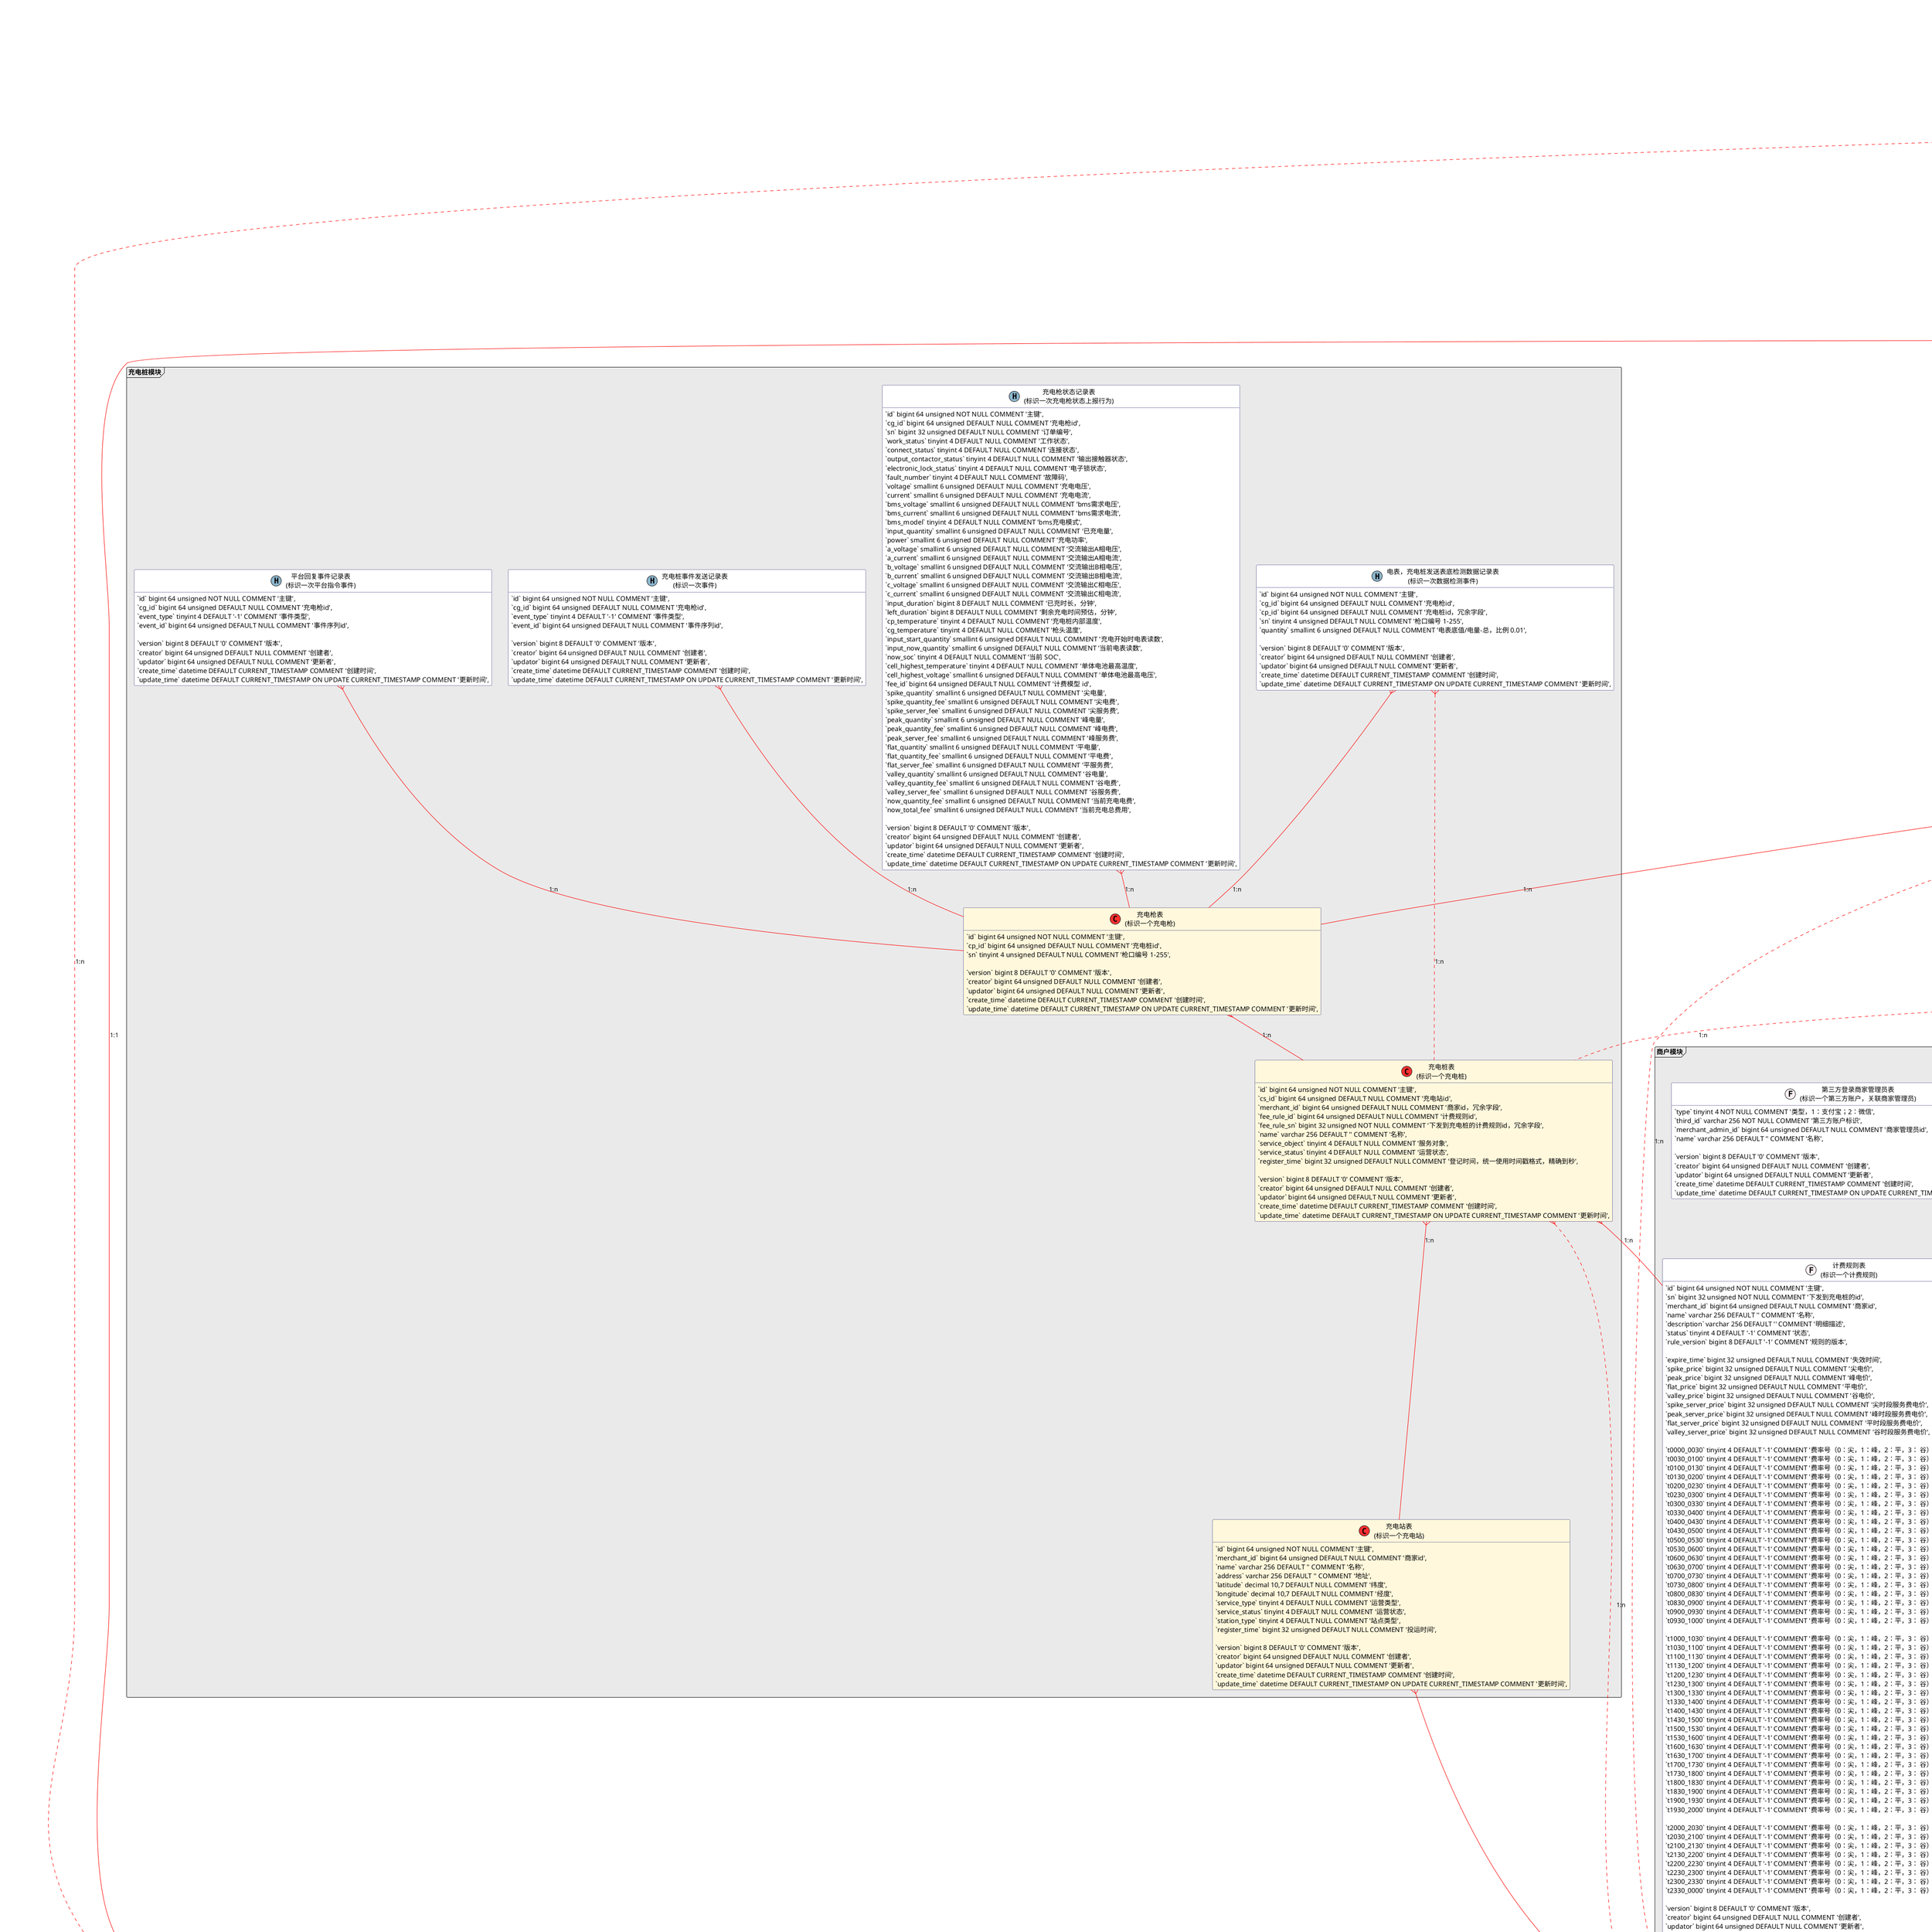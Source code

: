 @startuml

/'中心表'/
!define CenterTable(name,desc) class name as "desc" << (C,#FF3030) >>  #CORNSILK
/'子集表'/
!define SubsetTable(name,desc) class name as "desc" << (S,#FFDEAD) >>
/'子集-中心表'/
!define SubsetCenterTable(name,desc) class name as "desc" << (S,#FF3030) >>  #CORNSILK
/'功能表'/
!define FunctionTable(name,desc) class name as "desc" << (F,#FFF0F5) >>
/'关系表'/
!define RelationTable(name,desc) class name as "desc" << (R,#D9F4EF) >>  #D9F4EF

/'业务流程-中心表'/
!define BusinessCenterTable(name,desc) class name as "desc" << (B,#FF3030) >> #CORNSILK
/'业务流程表'/
!define BusinessTable(name,desc) class name as "desc" << (B,#AB82FF) >>
/'行为表'/
!define BehaviourRecordTable(name,desc) class name as "desc" << (H,#8DB6CD) >>
/'验证表'/
!define VerificationTable(name,desc) class name as "desc" << (V,#B5B5B5) >>



!define varchar(x) varchar x
!define tinyint(x) tinyint x
!define smallint(x) smallint x
!define mediumint(x) mediumint x
!define int(x) bigint x
!define bigint(x) bigint x
!define decimal(x,y) decimal x,y

hide methods
hide stereotypes

skinparam class {
    BackgroundColor white
    ArrowColor red
    BorderColor MidnightBlue
}



package 充电桩模块 <<Frame>> #EAEAEA{

    CenterTable(charge_station, "充电站表\n(标识一个充电站)"){
        `id` bigint(64) unsigned NOT NULL COMMENT '主键',
        `merchant_id` bigint(64) unsigned DEFAULT NULL COMMENT '商家id',
        `name` varchar(256) DEFAULT '' COMMENT '名称',
        `address` varchar(256) DEFAULT '' COMMENT '地址',
        `latitude` decimal(10,7) DEFAULT NULL COMMENT '纬度',
        `longitude` decimal(10,7) DEFAULT NULL COMMENT '经度',
        `service_type` tinyint(4) DEFAULT NULL COMMENT '运营类型',
        `service_status` tinyint(4) DEFAULT NULL COMMENT '运营状态',
        `station_type` tinyint(4) DEFAULT NULL COMMENT '站点类型',
        `register_time` int(32) unsigned DEFAULT NULL COMMENT '投运时间',

        `version` int(8) DEFAULT '0' COMMENT '版本',
        `creator` bigint(64) unsigned DEFAULT NULL COMMENT '创建者',
        `updator` bigint(64) unsigned DEFAULT NULL COMMENT '更新者',
        `create_time` datetime DEFAULT CURRENT_TIMESTAMP COMMENT '创建时间',
        `update_time` datetime DEFAULT CURRENT_TIMESTAMP ON UPDATE CURRENT_TIMESTAMP COMMENT '更新时间',
        PRIMARY KEY (`id`)
    }

    CenterTable(charge_pile, "充电桩表\n(标识一个充电桩)"){
        `id` bigint(64) unsigned NOT NULL COMMENT '主键',
        `cs_id` bigint(64) unsigned DEFAULT NULL COMMENT '充电站id',
        `merchant_id` bigint(64) unsigned DEFAULT NULL COMMENT '商家id，冗余字段',
        `fee_rule_id` bigint(64) unsigned DEFAULT NULL COMMENT '计费规则id',
        `fee_rule_sn` int(32) unsigned NOT NULL COMMENT '下发到充电桩的计费规则id，冗余字段',
        `name` varchar(256) DEFAULT '' COMMENT '名称',
        `service_object` tinyint(4) DEFAULT NULL COMMENT '服务对象',
        `service_status` tinyint(4) DEFAULT NULL COMMENT '运营状态',
        `register_time` int(32) unsigned DEFAULT NULL COMMENT '登记时间，统一使用时间戳格式，精确到秒',

        `version` int(8) DEFAULT '0' COMMENT '版本',
        `creator` bigint(64) unsigned DEFAULT NULL COMMENT '创建者',
        `updator` bigint(64) unsigned DEFAULT NULL COMMENT '更新者',
        `create_time` datetime DEFAULT CURRENT_TIMESTAMP COMMENT '创建时间',
        `update_time` datetime DEFAULT CURRENT_TIMESTAMP ON UPDATE CURRENT_TIMESTAMP COMMENT '更新时间',
        PRIMARY KEY (`id`)
    }

    CenterTable(charge_gun, "充电枪表\n(标识一个充电枪)"){
        `id` bigint(64) unsigned NOT NULL COMMENT '主键',
        `cp_id` bigint(64) unsigned DEFAULT NULL COMMENT '充电桩id',
        `sn` tinyint(4) unsigned DEFAULT NULL COMMENT '枪口编号 1-255',

        `version` int(8) DEFAULT '0' COMMENT '版本',
        `creator` bigint(64) unsigned DEFAULT NULL COMMENT '创建者',
        `updator` bigint(64) unsigned DEFAULT NULL COMMENT '更新者',
        `create_time` datetime DEFAULT CURRENT_TIMESTAMP COMMENT '创建时间',
        `update_time` datetime DEFAULT CURRENT_TIMESTAMP ON UPDATE CURRENT_TIMESTAMP COMMENT '更新时间',
        PRIMARY KEY (`id`)
    }

    BehaviourRecordTable(cg_quantity_record, "电表，充电桩发送表底检测数据记录表\n(标识一次数据检测事件)"){
        `id` bigint(64) unsigned NOT NULL COMMENT '主键',
        `cg_id` bigint(64) unsigned DEFAULT NULL COMMENT '充电枪id',
        `cp_id` bigint(64) unsigned DEFAULT NULL COMMENT '充电桩id，冗余字段',
        `sn` tinyint(4) unsigned DEFAULT NULL COMMENT '枪口编号 1-255',
        `quantity` smallint(6) unsigned DEFAULT NULL COMMENT '电表底值/电量-总，比例 0.01',

        `version` int(8) DEFAULT '0' COMMENT '版本',
        `creator` bigint(64) unsigned DEFAULT NULL COMMENT '创建者',
        `updator` bigint(64) unsigned DEFAULT NULL COMMENT '更新者',
        `create_time` datetime DEFAULT CURRENT_TIMESTAMP COMMENT '创建时间',
        `update_time` datetime DEFAULT CURRENT_TIMESTAMP ON UPDATE CURRENT_TIMESTAMP COMMENT '更新时间',
        PRIMARY KEY (`id`)
    }

    BehaviourRecordTable(cg_event_record, "充电桩事件发送记录表\n(标识一次事件)"){
        `id` bigint(64) unsigned NOT NULL COMMENT '主键',
        `cg_id` bigint(64) unsigned DEFAULT NULL COMMENT '充电枪id',
        `event_type` tinyint(4) DEFAULT '-1' COMMENT '事件类型',
        `event_id` bigint(64) unsigned DEFAULT NULL COMMENT '事件序列id',

        `version` int(8) DEFAULT '0' COMMENT '版本',
        `creator` bigint(64) unsigned DEFAULT NULL COMMENT '创建者',
        `updator` bigint(64) unsigned DEFAULT NULL COMMENT '更新者',
        `create_time` datetime DEFAULT CURRENT_TIMESTAMP COMMENT '创建时间',
        `update_time` datetime DEFAULT CURRENT_TIMESTAMP ON UPDATE CURRENT_TIMESTAMP COMMENT '更新时间',
        PRIMARY KEY (`id`)
    }

    BehaviourRecordTable(cg_server_event_record, "平台回复事件记录表\n(标识一次平台指令事件)"){
        `id` bigint(64) unsigned NOT NULL COMMENT '主键',
        `cg_id` bigint(64) unsigned DEFAULT NULL COMMENT '充电枪id',
        `event_type` tinyint(4) DEFAULT '-1' COMMENT '事件类型',
        `event_id` bigint(64) unsigned DEFAULT NULL COMMENT '事件序列id',

        `version` int(8) DEFAULT '0' COMMENT '版本',
        `creator` bigint(64) unsigned DEFAULT NULL COMMENT '创建者',
        `updator` bigint(64) unsigned DEFAULT NULL COMMENT '更新者',
        `create_time` datetime DEFAULT CURRENT_TIMESTAMP COMMENT '创建时间',
        `update_time` datetime DEFAULT CURRENT_TIMESTAMP ON UPDATE CURRENT_TIMESTAMP COMMENT '更新时间',
        PRIMARY KEY (`id`)
    }

    BehaviourRecordTable(cg_status, "充电枪状态记录表\n(标识一次充电枪状态上报行为)"){
        `id` bigint(64) unsigned NOT NULL COMMENT '主键',
        `cg_id` bigint(64) unsigned DEFAULT NULL COMMENT '充电枪id',
        `sn` bigint(32) unsigned DEFAULT NULL COMMENT '订单编号',
        `work_status` tinyint(4) DEFAULT NULL COMMENT '工作状态',
        `connect_status` tinyint(4) DEFAULT NULL COMMENT '连接状态',
        `output_contactor_status` tinyint(4) DEFAULT NULL COMMENT '输出接触器状态',
        `electronic_lock_status` tinyint(4) DEFAULT NULL COMMENT '电子锁状态',
        `fault_number` tinyint(4) DEFAULT NULL COMMENT '故障码',
        `voltage` smallint(6) unsigned DEFAULT NULL COMMENT '充电电压',
        `current` smallint(6) unsigned DEFAULT NULL COMMENT '充电电流',
        `bms_voltage` smallint(6) unsigned DEFAULT NULL COMMENT 'bms需求电压',
        `bms_current` smallint(6) unsigned DEFAULT NULL COMMENT 'bms需求电流',
        `bms_model` tinyint(4) DEFAULT NULL COMMENT 'bms充电模式',
        `input_quantity` smallint(6) unsigned DEFAULT NULL COMMENT '已充电量',
        `power` smallint(6) unsigned DEFAULT NULL COMMENT '充电功率',
        `a_voltage` smallint(6) unsigned DEFAULT NULL COMMENT '交流输出A相电压',
        `a_current` smallint(6) unsigned DEFAULT NULL COMMENT '交流输出A相电流',
        `b_voltage` smallint(6) unsigned DEFAULT NULL COMMENT '交流输出B相电压',
        `b_current` smallint(6) unsigned DEFAULT NULL COMMENT '交流输出B相电流',
        `c_voltage` smallint(6) unsigned DEFAULT NULL COMMENT '交流输出C相电压',
        `c_current` smallint(6) unsigned DEFAULT NULL COMMENT '交流输出C相电流',
        `input_duration` int(8) DEFAULT NULL COMMENT '已充时长，分钟',
        `left_duration` int(8) DEFAULT NULL COMMENT '剩余充电时间预估，分钟',
        `cp_temperature` tinyint(4) DEFAULT NULL COMMENT '充电桩内部温度',
        `cg_temperature` tinyint(4) DEFAULT NULL COMMENT '枪头温度',
        `input_start_quantity` smallint(6) unsigned DEFAULT NULL COMMENT '充电开始时电表读数',
        `input_now_quantity` smallint(6) unsigned DEFAULT NULL COMMENT '当前电表读数',
        `now_soc` tinyint(4) DEFAULT NULL COMMENT '当前 SOC',
        `cell_highest_temperature` tinyint(4) DEFAULT NULL COMMENT '单体电池最高温度',
        `cell_highest_voltage` smallint(6) unsigned DEFAULT NULL COMMENT '单体电池最高电压',
        `fee_id` bigint(64) unsigned DEFAULT NULL COMMENT '计费模型 id',
        `spike_quantity` smallint(6) unsigned DEFAULT NULL COMMENT '尖电量',
        `spike_quantity_fee` smallint(6) unsigned DEFAULT NULL COMMENT '尖电费',
        `spike_server_fee` smallint(6) unsigned DEFAULT NULL COMMENT '尖服务费',
        `peak_quantity` smallint(6) unsigned DEFAULT NULL COMMENT '峰电量',
        `peak_quantity_fee` smallint(6) unsigned DEFAULT NULL COMMENT '峰电费',
        `peak_server_fee` smallint(6) unsigned DEFAULT NULL COMMENT '峰服务费',
        `flat_quantity` smallint(6) unsigned DEFAULT NULL COMMENT '平电量',
        `flat_quantity_fee` smallint(6) unsigned DEFAULT NULL COMMENT '平电费',
        `flat_server_fee` smallint(6) unsigned DEFAULT NULL COMMENT '平服务费',
        `valley_quantity` smallint(6) unsigned DEFAULT NULL COMMENT '谷电量',
        `valley_quantity_fee` smallint(6) unsigned DEFAULT NULL COMMENT '谷电费',
        `valley_server_fee` smallint(6) unsigned DEFAULT NULL COMMENT '谷服务费',
        `now_quantity_fee` smallint(6) unsigned DEFAULT NULL COMMENT '当前充电电费',
        `now_total_fee` smallint(6) unsigned DEFAULT NULL COMMENT '当前充电总费用',

        `version` int(8) DEFAULT '0' COMMENT '版本',
        `creator` bigint(64) unsigned DEFAULT NULL COMMENT '创建者',
        `updator` bigint(64) unsigned DEFAULT NULL COMMENT '更新者',
        `create_time` datetime DEFAULT CURRENT_TIMESTAMP COMMENT '创建时间',
        `update_time` datetime DEFAULT CURRENT_TIMESTAMP ON UPDATE CURRENT_TIMESTAMP COMMENT '更新时间',
        PRIMARY KEY (`id`)
    }
}



package 商户模块 <<Frame>> #EAEAEA{
    CenterTable(merchant, "商家表\n(标识一个商家)"){
        `id` bigint(64) unsigned NOT NULL COMMENT '主键',
        `id_number` varchar(256) DEFAULT '' COMMENT '营业执照',
        `name` varchar(256) DEFAULT '' COMMENT '名称',
        `address` varchar(256) DEFAULT '' COMMENT '地址',

        `version` int(8) DEFAULT '0' COMMENT '版本',
        `creator` bigint(64) unsigned DEFAULT NULL COMMENT '创建者',
        `updator` bigint(64) unsigned DEFAULT NULL COMMENT '更新者',
        `create_time` datetime DEFAULT CURRENT_TIMESTAMP COMMENT '创建时间',
        `update_time` datetime DEFAULT CURRENT_TIMESTAMP ON UPDATE CURRENT_TIMESTAMP COMMENT '更新时间',
        PRIMARY KEY (`id`)
    }

    CenterTable(merchant_admin, "商家管理员表\n(标识一个商家管理员)"){
        `id` bigint(64) unsigned NOT NULL COMMENT '主键',
        `merchant_id` bigint(64) unsigned DEFAULT NULL COMMENT '商家id，属于哪个商家的管理员',
        `phone` varchar(256) DEFAULT '' COMMENT '手机',
        `user_name` varchar(256) DEFAULT '' COMMENT '用户名，可用作登陆',
        `real_name` varchar(256) DEFAULT '' COMMENT '真实姓名',
        `password` varchar(256) DEFAULT '' COMMENT '密码',
        `token` varchar(256) DEFAULT '' COMMENT '鉴权token',

        `version` int(8) DEFAULT '0' COMMENT '版本',
        `creator` bigint(64) unsigned DEFAULT NULL COMMENT '创建者',
        `updator` bigint(64) unsigned DEFAULT NULL COMMENT '更新者',
        `create_time` datetime DEFAULT CURRENT_TIMESTAMP COMMENT '创建时间',
        `update_time` datetime DEFAULT CURRENT_TIMESTAMP ON UPDATE CURRENT_TIMESTAMP COMMENT '更新时间',
        PRIMARY KEY (`id`)
    }

    FunctionTable(merchant_profit_shard, "商家收益分配配置表\n(标识一个商家管理员)"){
        `merchant_admin_id` bigint(64) unsigned NOT NULL COMMENT '管理员id,主键',
        `rate` decimal(10,2) DEFAULT NULL COMMENT '分成比例',

        `version` int(8) DEFAULT '0' COMMENT '版本',
        `creator` bigint(64) unsigned DEFAULT NULL COMMENT '创建者',
        `updator` bigint(64) unsigned DEFAULT NULL COMMENT '更新者',
        `create_time` datetime DEFAULT CURRENT_TIMESTAMP COMMENT '创建时间',
        `update_time` datetime DEFAULT CURRENT_TIMESTAMP ON UPDATE CURRENT_TIMESTAMP COMMENT '更新时间',
        PRIMARY KEY (`merchant_admin_id`)
    }

    FunctionTable(merchant_role, "商家角色表\n(标识一个商家角色,有如下几类1.超级管理员，拥有所有权限，包括创建角色与添加管理员的权限；\n2.股东管理员，可查看分成情况；\n3.普通管理员，仅查看权限。\n4.自定义角色)"){
        `id` bigint(64) unsigned NOT NULL COMMENT '主键',
        `merchant_id` bigint(64) unsigned DEFAULT '0' COMMENT '商家id，哪个商家创建的；默认为0，即系统创建',
        `name` varchar(256) DEFAULT '' COMMENT '角色名称；',
        `description` varchar(256) DEFAULT '' COMMENT '描述',

        `version` int(8) DEFAULT '0' COMMENT '版本',
        `creator` bigint(64) unsigned DEFAULT NULL COMMENT '创建者',
        `updator` bigint(64) unsigned DEFAULT NULL COMMENT '更新者',
        `create_time` datetime DEFAULT CURRENT_TIMESTAMP COMMENT '创建时间',
        `update_time` datetime DEFAULT CURRENT_TIMESTAMP ON UPDATE CURRENT_TIMESTAMP COMMENT '更新时间',
        PRIMARY KEY (`id`)
    }

    FunctionTable(merchant_resource, "资源表\n(标识一个资源"){
        `id` bigint(64) unsigned NOT NULL COMMENT '主键',
        `uri` varchar(256) NOT NULL COMMENT '资源uri',
        `name` varchar(256) DEFAULT '' COMMENT '资源名称；',
        `description` varchar(256) DEFAULT '' COMMENT '描述',
        `parent_id` bigint(64) unsigned DEFAULT NULL COMMENT '上级id (顶级为0)',
        `code` varchar(128) DEFAULT '' COMMENT '资源编码',
        `type` tinyint(4) NOT NULL COMMENT '资源类型 1：菜单，2：方法（改为是否菜单标记1是，其它值为否）',
        `is_leaf` bit(1) NOT NULL COMMENT '是否叶子 0：否，1：是',

        `version` int(8) DEFAULT '0' COMMENT '版本',
        `creator` bigint(64) unsigned DEFAULT NULL COMMENT '创建者',
        `updator` bigint(64) unsigned DEFAULT NULL COMMENT '更新者',
        `create_time` datetime DEFAULT CURRENT_TIMESTAMP COMMENT '创建时间',
        `update_time` datetime DEFAULT CURRENT_TIMESTAMP ON UPDATE CURRENT_TIMESTAMP COMMENT '更新时间',
        PRIMARY KEY (`id`)
    }

    RelationTable(merchant_admin_role, "商家管理员-角色关系表\n(标识一个商家管理员-角色)"){
        `merchant_admin_id` bigint(64) unsigned NOT NULL COMMENT '管理员id,第一主键',
        `merchant_role_id` varchar(256) DEFAULT '' COMMENT '角色id。第二主键',

        `version` int(8) DEFAULT '0' COMMENT '版本',
        `creator` bigint(64) unsigned DEFAULT NULL COMMENT '创建者',
        `updator` bigint(64) unsigned DEFAULT NULL COMMENT '更新者',
        `create_time` datetime DEFAULT CURRENT_TIMESTAMP COMMENT '创建时间',
        `update_time` datetime DEFAULT CURRENT_TIMESTAMP ON UPDATE CURRENT_TIMESTAMP COMMENT '更新时间',
        PRIMARY KEY (`merchant_admin_id`,`merchant_role_id`)
    }

    RelationTable(merchant_role_resource, "商家角色资源权限关系表\n(标识一个商家角色资源权限)"){
        `merchant_role_id` varchar(256) DEFAULT '' COMMENT '角色id。第一主键',
        `merchant_resource_id` varchar(256) DEFAULT '' COMMENT '角色id。第二主键',

        `version` int(8) DEFAULT '0' COMMENT '版本',
        `creator` bigint(64) unsigned DEFAULT NULL COMMENT '创建者',
        `updator` bigint(64) unsigned DEFAULT NULL COMMENT '更新者',
        `create_time` datetime DEFAULT CURRENT_TIMESTAMP COMMENT '创建时间',
        `update_time` datetime DEFAULT CURRENT_TIMESTAMP ON UPDATE CURRENT_TIMESTAMP COMMENT '更新时间',
        PRIMARY KEY (`merchant_role_id`,`merchant_resource_id`)
    }

    BehaviourRecordTable(merchant_operate_record, "商家管理员操作记录表\n(标识一次商家管理员操作行为)"){
        `id` bigint(64) unsigned NOT NULL COMMENT '主键',
        `merchant_admin_id` bigint(64) unsigned DEFAULT NULL COMMENT '商家管理员id',
        `url` varchar(256) DEFAULT '' COMMENT '操作接口',
        `param` varchar(1024) DEFAULT '' COMMENT '接口参数',

        `version` int(8) DEFAULT '0' COMMENT '版本',
        `creator` bigint(64) unsigned DEFAULT NULL COMMENT '创建者',
        `updator` bigint(64) unsigned DEFAULT NULL COMMENT '更新者',
        `create_time` datetime DEFAULT CURRENT_TIMESTAMP COMMENT '创建时间',
        `update_time` datetime DEFAULT CURRENT_TIMESTAMP ON UPDATE CURRENT_TIMESTAMP COMMENT '更新时间',
        PRIMARY KEY (`id`)
    }

    BehaviourRecordTable(merchant_login_record, "商家管理员登陆记录表\n(标识一次商家管理员登陆行为)"){
        `id` bigint(64) unsigned NOT NULL COMMENT '主键',
        `merchant_admin_id` bigint(64) unsigned DEFAULT NULL COMMENT '商家管理员id',
        `phone_models` varchar(256) DEFAULT '' COMMENT '手机型号',
        `device_id` varchar(256) DEFAULT '' COMMENT '设备ID',
        `imei` varchar(256) DEFAULT NULL COMMENT '设备标识',
        `ip` varchar(256) DEFAULT NULL COMMENT 'ip地址',
        `latitude` decimal(10,7) DEFAULT NULL COMMENT '纬度',
        `longitude` decimal(10,7) DEFAULT NULL COMMENT '经度',

        `version` int(8) DEFAULT '0' COMMENT '版本',
        `creator` bigint(64) unsigned DEFAULT NULL COMMENT '创建者',
        `updator` bigint(64) unsigned DEFAULT NULL COMMENT '更新者',
        `create_time` datetime DEFAULT CURRENT_TIMESTAMP COMMENT '创建时间',
        `update_time` datetime DEFAULT CURRENT_TIMESTAMP ON UPDATE CURRENT_TIMESTAMP COMMENT '更新时间',
        PRIMARY KEY (`id`)
    }

    FunctionTable(merchant_third, "第三方登录商家管理员表\n(标识一个第三方账户，关联商家管理员)"){
        `type` tinyint(4) NOT NULL COMMENT '类型，1：支付宝；2：微信',
        `third_id` varchar(256) NOT NULL COMMENT '第三方账户标识',
        `merchant_admin_id` bigint(64) unsigned DEFAULT NULL COMMENT '商家管理员id',
        `name` varchar(256) DEFAULT '' COMMENT '名称',

        `version` int(8) DEFAULT '0' COMMENT '版本',
        `creator` bigint(64) unsigned DEFAULT NULL COMMENT '创建者',
        `updator` bigint(64) unsigned DEFAULT NULL COMMENT '更新者',
        `create_time` datetime DEFAULT CURRENT_TIMESTAMP COMMENT '创建时间',
        `update_time` datetime DEFAULT CURRENT_TIMESTAMP ON UPDATE CURRENT_TIMESTAMP COMMENT '更新时间',
        PRIMARY KEY (`type`,`third_id`)
    }

    RelationTable(merchant_user, "商家-用户表\n(标识一个商家下面的用户)"){
        `merchant_id` bigint(64) unsigned NOT NULL COMMENT '商家id，第一主键',
        `user_id` bigint(64) unsigned NOT NULL COMMENT '商家id，第二主键',

        `version` int(8) DEFAULT '0' COMMENT '版本',
        `creator` bigint(64) unsigned DEFAULT NULL COMMENT '创建者',
        `updator` bigint(64) unsigned DEFAULT NULL COMMENT '更新者',
        `create_time` datetime DEFAULT CURRENT_TIMESTAMP COMMENT '创建时间',
        `update_time` datetime DEFAULT CURRENT_TIMESTAMP ON UPDATE CURRENT_TIMESTAMP COMMENT '更新时间',
        PRIMARY KEY (`merchant_id`,`user_id`)
    }

    FunctionTable(fee_rule, "计费规则表\n(标识一个计费规则)"){
        `id` bigint(64) unsigned NOT NULL COMMENT '主键',
        `sn` int(32) unsigned NOT NULL COMMENT '下发到充电桩的id',
        `merchant_id` bigint(64) unsigned DEFAULT NULL COMMENT '商家id',
        `name` varchar(256) DEFAULT '' COMMENT '名称',
        `description` varchar(256) DEFAULT '' COMMENT '明细描述',
        `status` tinyint(4) DEFAULT '-1' COMMENT '状态',
        `rule_version` int(8) DEFAULT '-1' COMMENT '规则的版本',

        `expire_time` int(32) unsigned DEFAULT NULL COMMENT '失效时间',
        `spike_price` int(32) unsigned DEFAULT NULL COMMENT '尖电价',
        `peak_price` int(32) unsigned DEFAULT NULL COMMENT '峰电价',
        `flat_price` int(32) unsigned DEFAULT NULL COMMENT '平电价',
        `valley_price` int(32) unsigned DEFAULT NULL COMMENT '谷电价',
        `spike_server_price` int(32) unsigned DEFAULT NULL COMMENT '尖时段服务费电价',
        `peak_server_price` int(32) unsigned DEFAULT NULL COMMENT '峰时段服务费电价',
        `flat_server_price` int(32) unsigned DEFAULT NULL COMMENT '平时段服务费电价',
        `valley_server_price` int(32) unsigned DEFAULT NULL COMMENT '谷时段服务费电价',

        `t0000_0030` tinyint(4) DEFAULT '-1' COMMENT '费率号（0：尖，1：峰，2：平，3： 谷）',
        `t0030_0100` tinyint(4) DEFAULT '-1' COMMENT '费率号（0：尖，1：峰，2：平，3： 谷）',
        `t0100_0130` tinyint(4) DEFAULT '-1' COMMENT '费率号（0：尖，1：峰，2：平，3： 谷）',
        `t0130_0200` tinyint(4) DEFAULT '-1' COMMENT '费率号（0：尖，1：峰，2：平，3： 谷）',
        `t0200_0230` tinyint(4) DEFAULT '-1' COMMENT '费率号（0：尖，1：峰，2：平，3： 谷）',
        `t0230_0300` tinyint(4) DEFAULT '-1' COMMENT '费率号（0：尖，1：峰，2：平，3： 谷）',
        `t0300_0330` tinyint(4) DEFAULT '-1' COMMENT '费率号（0：尖，1：峰，2：平，3： 谷）',
        `t0330_0400` tinyint(4) DEFAULT '-1' COMMENT '费率号（0：尖，1：峰，2：平，3： 谷）',
        `t0400_0430` tinyint(4) DEFAULT '-1' COMMENT '费率号（0：尖，1：峰，2：平，3： 谷）',
        `t0430_0500` tinyint(4) DEFAULT '-1' COMMENT '费率号（0：尖，1：峰，2：平，3： 谷）',
        `t0500_0530` tinyint(4) DEFAULT '-1' COMMENT '费率号（0：尖，1：峰，2：平，3： 谷）',
        `t0530_0600` tinyint(4) DEFAULT '-1' COMMENT '费率号（0：尖，1：峰，2：平，3： 谷）',
        `t0600_0630` tinyint(4) DEFAULT '-1' COMMENT '费率号（0：尖，1：峰，2：平，3： 谷）',
        `t0630_0700` tinyint(4) DEFAULT '-1' COMMENT '费率号（0：尖，1：峰，2：平，3： 谷）',
        `t0700_0730` tinyint(4) DEFAULT '-1' COMMENT '费率号（0：尖，1：峰，2：平，3： 谷）',
        `t0730_0800` tinyint(4) DEFAULT '-1' COMMENT '费率号（0：尖，1：峰，2：平，3： 谷）',
        `t0800_0830` tinyint(4) DEFAULT '-1' COMMENT '费率号（0：尖，1：峰，2：平，3： 谷）',
        `t0830_0900` tinyint(4) DEFAULT '-1' COMMENT '费率号（0：尖，1：峰，2：平，3： 谷）',
        `t0900_0930` tinyint(4) DEFAULT '-1' COMMENT '费率号（0：尖，1：峰，2：平，3： 谷）',
        `t0930_1000` tinyint(4) DEFAULT '-1' COMMENT '费率号（0：尖，1：峰，2：平，3： 谷）',

        `t1000_1030` tinyint(4) DEFAULT '-1' COMMENT '费率号（0：尖，1：峰，2：平，3： 谷）',
        `t1030_1100` tinyint(4) DEFAULT '-1' COMMENT '费率号（0：尖，1：峰，2：平，3： 谷）',
        `t1100_1130` tinyint(4) DEFAULT '-1' COMMENT '费率号（0：尖，1：峰，2：平，3： 谷）',
        `t1130_1200` tinyint(4) DEFAULT '-1' COMMENT '费率号（0：尖，1：峰，2：平，3： 谷）',
        `t1200_1230` tinyint(4) DEFAULT '-1' COMMENT '费率号（0：尖，1：峰，2：平，3： 谷）',
        `t1230_1300` tinyint(4) DEFAULT '-1' COMMENT '费率号（0：尖，1：峰，2：平，3： 谷）',
        `t1300_1330` tinyint(4) DEFAULT '-1' COMMENT '费率号（0：尖，1：峰，2：平，3： 谷）',
        `t1330_1400` tinyint(4) DEFAULT '-1' COMMENT '费率号（0：尖，1：峰，2：平，3： 谷）',
        `t1400_1430` tinyint(4) DEFAULT '-1' COMMENT '费率号（0：尖，1：峰，2：平，3： 谷）',
        `t1430_1500` tinyint(4) DEFAULT '-1' COMMENT '费率号（0：尖，1：峰，2：平，3： 谷）',
        `t1500_1530` tinyint(4) DEFAULT '-1' COMMENT '费率号（0：尖，1：峰，2：平，3： 谷）',
        `t1530_1600` tinyint(4) DEFAULT '-1' COMMENT '费率号（0：尖，1：峰，2：平，3： 谷）',
        `t1600_1630` tinyint(4) DEFAULT '-1' COMMENT '费率号（0：尖，1：峰，2：平，3： 谷）',
        `t1630_1700` tinyint(4) DEFAULT '-1' COMMENT '费率号（0：尖，1：峰，2：平，3： 谷）',
        `t1700_1730` tinyint(4) DEFAULT '-1' COMMENT '费率号（0：尖，1：峰，2：平，3： 谷）',
        `t1730_1800` tinyint(4) DEFAULT '-1' COMMENT '费率号（0：尖，1：峰，2：平，3： 谷）',
        `t1800_1830` tinyint(4) DEFAULT '-1' COMMENT '费率号（0：尖，1：峰，2：平，3： 谷）',
        `t1830_1900` tinyint(4) DEFAULT '-1' COMMENT '费率号（0：尖，1：峰，2：平，3： 谷）',
        `t1900_1930` tinyint(4) DEFAULT '-1' COMMENT '费率号（0：尖，1：峰，2：平，3： 谷）',
        `t1930_2000` tinyint(4) DEFAULT '-1' COMMENT '费率号（0：尖，1：峰，2：平，3： 谷）',

        `t2000_2030` tinyint(4) DEFAULT '-1' COMMENT '费率号（0：尖，1：峰，2：平，3： 谷）',
        `t2030_2100` tinyint(4) DEFAULT '-1' COMMENT '费率号（0：尖，1：峰，2：平，3： 谷）',
        `t2100_2130` tinyint(4) DEFAULT '-1' COMMENT '费率号（0：尖，1：峰，2：平，3： 谷）',
        `t2130_2200` tinyint(4) DEFAULT '-1' COMMENT '费率号（0：尖，1：峰，2：平，3： 谷）',
        `t2200_2230` tinyint(4) DEFAULT '-1' COMMENT '费率号（0：尖，1：峰，2：平，3： 谷）',
        `t2230_2300` tinyint(4) DEFAULT '-1' COMMENT '费率号（0：尖，1：峰，2：平，3： 谷）',
        `t2300_2330` tinyint(4) DEFAULT '-1' COMMENT '费率号（0：尖，1：峰，2：平，3： 谷）',
        `t2330_0000` tinyint(4) DEFAULT '-1' COMMENT '费率号（0：尖，1：峰，2：平，3： 谷）',

        `version` int(8) DEFAULT '0' COMMENT '版本',
        `creator` bigint(64) unsigned DEFAULT NULL COMMENT '创建者',
        `updator` bigint(64) unsigned DEFAULT NULL COMMENT '更新者',
        `create_time` datetime DEFAULT CURRENT_TIMESTAMP COMMENT '创建时间',
        `update_time` datetime DEFAULT CURRENT_TIMESTAMP ON UPDATE CURRENT_TIMESTAMP COMMENT '更新时间',
        PRIMARY KEY (`id`)
    }


}

package 用户模块 <<Frame>> #EAEAEA{
    CenterTable(user, "用户表\n(标识一个用户)"){
        `id` bigint(64) unsigned NOT NULL COMMENT '主键',
        `type` tinyint(4) DEFAULT '-1' COMMENT '用户类型,0:个人用户；1：企业用户；-1：未知',
        `phone` varchar(256) DEFAULT '' COMMENT '手机，加唯一索引，可用作登陆',
        `user_name` varchar(256) DEFAULT '' COMMENT '用户名，加唯一索引，可用作登陆',
        `password` varchar(256) DEFAULT '' COMMENT '密码',
        `status` tinyint(4) DEFAULT NULL COMMENT '状态',
        `token` varchar(256) DEFAULT '' COMMENT '鉴权token',

        `version` int(8) DEFAULT '0' COMMENT '版本',
        `creator` bigint(64) unsigned DEFAULT NULL COMMENT '创建者',
        `updator` bigint(64) unsigned DEFAULT NULL COMMENT '更新者',
        `create_time` datetime DEFAULT CURRENT_TIMESTAMP COMMENT '创建时间',
        `update_time` datetime DEFAULT CURRENT_TIMESTAMP ON UPDATE CURRENT_TIMESTAMP COMMENT '更新时间',
        PRIMARY KEY (`id`)
    }

    SubsetTable(user_detail, "用户详情表\n(标识一个用户)"){
        `user_id` bigint(64) unsigned NOT NULL COMMENT '主键，等同于user表的id',
        `group_id` bigint(64) unsigned DEFAULT NULL COMMENT '团体所属，如个人用户属于某个企业用户，自关联于user_id',
        `real_name` varchar(256) DEFAULT '' COMMENT '真实姓名、企业名称',
        `nick_name` varchar(256) DEFAULT '' COMMENT '昵称',
        `id_number` varchar(256) DEFAULT '' COMMENT '对于个人用户，身份证号；对于企业用户，营业执照',
        `sex` tinyint(4) DEFAULT NULL COMMENT '性别,0:女；1：男；-1：未知',

        `version` int(8) DEFAULT '0' COMMENT '版本',
        `creator` bigint(64) unsigned DEFAULT NULL COMMENT '创建者',
        `updator` bigint(64) unsigned DEFAULT NULL COMMENT '更新者',
        `create_time` datetime DEFAULT CURRENT_TIMESTAMP COMMENT '创建时间',
        `update_time` datetime DEFAULT CURRENT_TIMESTAMP ON UPDATE CURRENT_TIMESTAMP COMMENT '更新时间',
        PRIMARY KEY (`user_id`)
    }

    FunctionTable(user_third, "第三方登录用户表\n(标识一个第三方账户，关联用户)"){
        `type` tinyint(4) NOT NULL COMMENT '类型，1：支付宝；2：微信',
        `third_id` varchar(256) NOT NULL COMMENT '第三方账户标识',
        `user_id` bigint(64) unsigned DEFAULT NULL COMMENT '用户id',
        `name` varchar(256) DEFAULT NULL COMMENT '第三方账户姓名',

        `version` int(8) DEFAULT '0' COMMENT '版本',
        `creator` bigint(64) unsigned DEFAULT NULL COMMENT '创建者',
        `updator` bigint(64) unsigned DEFAULT NULL COMMENT '更新者',
        `create_time` datetime DEFAULT CURRENT_TIMESTAMP COMMENT '创建时间',
        `update_time` datetime DEFAULT CURRENT_TIMESTAMP ON UPDATE CURRENT_TIMESTAMP COMMENT '更新时间',
        PRIMARY KEY (`type`,`third_id`)
    }

    BehaviourRecordTable(user_login_record, "用户登陆记录表\n(标识一次用户登陆行为)"){
        `id` bigint(64) unsigned NOT NULL COMMENT '主键',
        `user_id` bigint(64) unsigned DEFAULT NULL COMMENT '用户id',
        `phone_models` varchar(256) DEFAULT '' COMMENT '手机型号',
        `device_id` varchar(256) DEFAULT '' COMMENT '设备ID',
        `imei` varchar(256) DEFAULT NULL COMMENT '设备标识',
        `ip` varchar(256) DEFAULT NULL COMMENT 'ip地址',
        `latitude` decimal(10,7) DEFAULT NULL COMMENT '纬度',
        `longitude` decimal(10,7) DEFAULT NULL COMMENT '经度',

        `version` int(8) DEFAULT '0' COMMENT '版本',
        `creator` bigint(64) unsigned DEFAULT NULL COMMENT '创建者',
        `updator` bigint(64) unsigned DEFAULT NULL COMMENT '更新者',
        `create_time` datetime DEFAULT CURRENT_TIMESTAMP COMMENT '创建时间',
        `update_time` datetime DEFAULT CURRENT_TIMESTAMP ON UPDATE CURRENT_TIMESTAMP COMMENT '更新时间',
        PRIMARY KEY (`id`)
    }

    CenterTable(car, "车辆表\n(标识一个车辆)"){
        `id` bigint(64) unsigned NOT NULL COMMENT '主键',
        `user_id` bigint(64) unsigned DEFAULT NULL COMMENT '用户id',
        `vin` varchar(256) DEFAULT '' COMMENT 'vin码',
        `license_number` varchar(256) DEFAULT '' COMMENT '车辆号码',
        `self_number` varchar(256) DEFAULT '' COMMENT '自编号',
        `brand` varchar(256) DEFAULT '' COMMENT '品牌',
        `category` varchar(256) DEFAULT '-1' COMMENT '车辆分类',

        `version` int(8) DEFAULT '0' COMMENT '版本',
        `creator` bigint(64) unsigned DEFAULT NULL COMMENT '创建者',
        `updator` bigint(64) unsigned DEFAULT NULL COMMENT '更新者',
        `create_time` datetime DEFAULT CURRENT_TIMESTAMP COMMENT '创建时间',
        `update_time` datetime DEFAULT CURRENT_TIMESTAMP ON UPDATE CURRENT_TIMESTAMP COMMENT '更新时间',
        PRIMARY KEY (`id`)
    }
}

package 订单模块 <<Frame>> #EAEAEA{
    BusinessCenterTable(order, "订单表\n(标识一个订单)"){
        `id` bigint(64) unsigned NOT NULL COMMENT '主键',
        `status` tinyint(4) DEFAULT '-1' COMMENT ' 0：创建，用户扫码后立即创建一张订单；如果创建即确认，此状态则作为保留状态；
1：订单已确认，用户确认充电，充电枪状态检查，具备充电条件，平台将发送激活充电枪的指令，激活充电枪；
10：充电中，充电枪已插入车中，正在进行充电；如果不显示此状态，此状态可作为保留状态；
11：充电成功，充电已经结束；尚未支付；
12：充电失败，充电过程出现问题，未能正常结束；
20：已支付；
21：支付失败；
30：订单已作废，订单创建后，用户在进行充电前主动取消，如果创建即确认，此状态则作为保留状态；
31：订单已完成，成功的订单完结状态。
32：订单失败完成，充电失败、没有成功支付或其他原因而需要完结的订单； ',

        `sn` bigint(32) unsigned DEFAULT NULL COMMENT '订单编号',
        `user_id` bigint(64) unsigned DEFAULT NULL COMMENT '用户id',
        `merchant_id` bigint(64) unsigned DEFAULT NULL COMMENT '商户id',
        `cg_id` bigint(64) unsigned DEFAULT NULL COMMENT '充电枪id',
        `money` decimal(10,2) DEFAULT NULL COMMENT '金额',

        `version` int(8) DEFAULT '0' COMMENT '版本',
        `creator` bigint(64) unsigned DEFAULT NULL COMMENT '创建者',
        `updator` bigint(64) unsigned DEFAULT NULL COMMENT '更新者',
        `create_time` datetime DEFAULT CURRENT_TIMESTAMP COMMENT '创建时间',
        `update_time` datetime DEFAULT CURRENT_TIMESTAMP ON UPDATE CURRENT_TIMESTAMP COMMENT '更新时间',
         PRIMARY KEY (`id`)
    }

    SubsetTable(order_detail, "订单详情表\n(标识一个订单)"){
         `order_id` bigint(64) unsigned NOT NULL COMMENT '主键',
         `cp_id` bigint(64) unsigned DEFAULT NULL COMMENT '充电桩id',
         `car_id` bigint(64) unsigned DEFAULT NULL COMMENT '车辆id',

         `version` int(8) DEFAULT '0' COMMENT '版本',
         `creator` bigint(64) unsigned DEFAULT NULL COMMENT '创建者',
         `updator` bigint(64) unsigned DEFAULT NULL COMMENT '更新者',
         `create_time` datetime DEFAULT CURRENT_TIMESTAMP COMMENT '创建时间',
         `update_time` datetime DEFAULT CURRENT_TIMESTAMP ON UPDATE CURRENT_TIMESTAMP COMMENT '更新时间',
         PRIMARY KEY (`order_id`)
    }
}


package 支付模块 <<Frame>> #EAEAEA{

    SubsetCenterTable(user_wallet, "用户钱包表\n(标识一个用户钱包)"){
        `user_id` bigint(64) unsigned NOT NULL COMMENT '主键，用户id',
        `money` decimal(10,2) DEFAULT NULL COMMENT '账户余额',
        `status` tinyint(4) DEFAULT NULL COMMENT '状态',

        `version` int(8) DEFAULT '0' COMMENT '版本',
        `creator` bigint(64) unsigned DEFAULT NULL COMMENT '创建者',
        `updator` bigint(64) unsigned DEFAULT NULL COMMENT '更新者',
        `create_time` datetime DEFAULT CURRENT_TIMESTAMP COMMENT '创建时间',
        `update_time` datetime DEFAULT CURRENT_TIMESTAMP ON UPDATE CURRENT_TIMESTAMP COMMENT '更新时间',
        PRIMARY KEY (`user_id`)
    }

    SubsetCenterTable(merchant_wallet, "商户钱包表\n(标识一个商户钱包，用来记录商户的账户余额)"){
      `merchant_id` bigint(64) unsigned NOT NULL COMMENT '主键，商户id',
      `money` decimal(10,2) DEFAULT NULL COMMENT '账户余额',
      `status` tinyint(4) DEFAULT NULL COMMENT '状态',

      `version` int(8) DEFAULT '0' COMMENT '版本',
      `creator` bigint(64) unsigned DEFAULT NULL COMMENT '创建者',
      `updator` bigint(64) unsigned DEFAULT NULL COMMENT '更新者',
      `create_time` datetime DEFAULT CURRENT_TIMESTAMP COMMENT '创建时间',
      `update_time` datetime DEFAULT CURRENT_TIMESTAMP ON UPDATE CURRENT_TIMESTAMP COMMENT '更新时间',
      PRIMARY KEY (`merchant_id`)
    }

    SubsetCenterTable(merchant_user_wallet, "商户-用户线下钱包表\n(标识一个商户-用户线下钱包，记录账户余额)"){
      `merchant_id` bigint(64) unsigned NOT NULL COMMENT '第一主键，商户id',
      `user_id` bigint(64) unsigned NOT NULL COMMENT '第二主键，用户户id',
      `money` decimal(10,2) DEFAULT NULL COMMENT '账户余额',
      `status` tinyint(4) DEFAULT NULL COMMENT '状态',

      `version` int(8) DEFAULT '0' COMMENT '版本',
      `creator` bigint(64) unsigned DEFAULT NULL COMMENT '创建者',
      `updator` bigint(64) unsigned DEFAULT NULL COMMENT '更新者',
      `create_time` datetime DEFAULT CURRENT_TIMESTAMP COMMENT '创建时间',
      `update_time` datetime DEFAULT CURRENT_TIMESTAMP ON UPDATE CURRENT_TIMESTAMP COMMENT '更新时间',
      PRIMARY KEY (`merchant_id`,`user_id`)
    }

    BehaviourRecordTable(mu_wallet_deposit_record, "商户-用户线下钱包充值记录表\n(标识一次充值行为)"){
        `id` bigint(64) unsigned NOT NULL COMMENT '主键',
        `merchant_id` bigint(64) unsigned DEFAULT NULL COMMENT '商户id',
        `user_id` bigint(64) unsigned DEFAULT NULL COMMENT '用户id',
        `money` decimal(10,2) DEFAULT NULL COMMENT '金额',
        `status` tinyint(4) DEFAULT '-1' COMMENT '状态；0：充值失败；1：充值成功',

        `version` int(8) DEFAULT '0' COMMENT '版本',
        `creator` bigint(64) unsigned DEFAULT NULL COMMENT '创建者，需要赋值商家管理员id',
        `updator` bigint(64) unsigned DEFAULT NULL COMMENT '更新者',
        `create_time` datetime DEFAULT CURRENT_TIMESTAMP COMMENT '创建时间',
        `update_time` datetime DEFAULT CURRENT_TIMESTAMP ON UPDATE CURRENT_TIMESTAMP COMMENT '更新时间',
        PRIMARY KEY (`id`)
    }

    BehaviourRecordTable(mu_pay_record, "商户-用户线下钱包支付记录表\n(标识一次通过余额支付的行为)"){
        `id` bigint(64) unsigned NOT NULL COMMENT '主键',
        `merchant_id` bigint(64) unsigned DEFAULT NULL COMMENT '商户id',
        `user_id` bigint(64) unsigned DEFAULT NULL COMMENT '用户id',
        `money` decimal(10,2) DEFAULT NULL COMMENT '金额',
        `sn` varchar(256) DEFAULT '' COMMENT '流水号',
        `status` tinyint(4) DEFAULT '-1' COMMENT '状态；0：支付失败；1：支付成功',

        `version` int(8) DEFAULT '0' COMMENT '版本',
        `creator` bigint(64) unsigned DEFAULT NULL COMMENT '创建者',
        `updator` bigint(64) unsigned DEFAULT NULL COMMENT '更新者',
        `create_time` datetime DEFAULT CURRENT_TIMESTAMP COMMENT '创建时间',
        `update_time` datetime DEFAULT CURRENT_TIMESTAMP ON UPDATE CURRENT_TIMESTAMP COMMENT '更新时间',
        PRIMARY KEY (`id`)
    }


    BehaviourRecordTable(user_pay_record, "支付记录表\n(标识一次支付行为)"){
         `id` bigint(64) unsigned NOT NULL COMMENT '主键',
         `user_id` bigint(64) unsigned DEFAULT NULL COMMENT '用户id',
         `order_id` bigint(64) unsigned DEFAULT NULL COMMENT '订单id',
         `money` decimal(10,2) DEFAULT NULL COMMENT '金额',
         `type` tinyint(4) DEFAULT '-1' COMMENT '支付类型；0：微信；1：支付宝；2：账户余额支付；3线下钱包支付',
         `sn_third` varchar(256) DEFAULT '' COMMENT '第三方流水标识；如果是余额支付；则为user_wallet_pay_record表的sn字段；如果是线下钱包支付，则为mu_pay_则为mu_user_pay_record表的sn字段',
         `status` tinyint(4) DEFAULT '-1' COMMENT '状态；0：支付失败；1：支付成功',

         `version` int(8) DEFAULT '0' COMMENT '版本',
         `creator` bigint(64) unsigned DEFAULT NULL COMMENT '创建者',
         `updator` bigint(64) unsigned DEFAULT NULL COMMENT '更新者',
         `create_time` datetime DEFAULT CURRENT_TIMESTAMP COMMENT '创建时间',
         `update_time` datetime DEFAULT CURRENT_TIMESTAMP ON UPDATE CURRENT_TIMESTAMP COMMENT '更新时间',
         PRIMARY KEY (`id`)
    }

    BehaviourRecordTable(user_deposit_record, "充值记录表\n(标识一次充值行为)"){
        `id` bigint(64) unsigned NOT NULL COMMENT '主键',
        `user_id` bigint(64) unsigned DEFAULT NULL COMMENT '用户id,钱包id',
        `money` decimal(10,2) DEFAULT NULL COMMENT '金额',
        `type` tinyint(4) DEFAULT '-1' COMMENT '支付类型；0：微信；1：支付宝',
        `sn` varchar(256) DEFAULT '' COMMENT '第三方流水标识',
        `status` tinyint(4) DEFAULT '-1' COMMENT '状态；0：充值失败；1：充值成功',

        `version` int(8) DEFAULT '0' COMMENT '版本',
        `creator` bigint(64) unsigned DEFAULT NULL COMMENT '创建者',
        `updator` bigint(64) unsigned DEFAULT NULL COMMENT '更新者',
        `create_time` datetime DEFAULT CURRENT_TIMESTAMP COMMENT '创建时间',
        `update_time` datetime DEFAULT CURRENT_TIMESTAMP ON UPDATE CURRENT_TIMESTAMP COMMENT '更新时间',
        PRIMARY KEY (`id`)
    }

    BehaviourRecordTable(user_wallet_pay_record, "用户钱包支付记录表\n(标识一次通过用户钱包支付的行为)"){
        `id` bigint(64) unsigned NOT NULL COMMENT '主键',
        `sn` varchar(256) DEFAULT '' COMMENT '流水号',
        `user_id` bigint(64) unsigned DEFAULT NULL COMMENT '用户id,钱包id',
        `money` decimal(10,2) DEFAULT NULL COMMENT '金额',
        `status` tinyint(4) DEFAULT '-1' COMMENT '状态；0：支付失败；1：支付成功',

        `version` int(8) DEFAULT '0' COMMENT '版本',
        `creator` bigint(64) unsigned DEFAULT NULL COMMENT '创建者',
        `updator` bigint(64) unsigned DEFAULT NULL COMMENT '更新者',
        `create_time` datetime DEFAULT CURRENT_TIMESTAMP COMMENT '创建时间',
        `update_time` datetime DEFAULT CURRENT_TIMESTAMP ON UPDATE CURRENT_TIMESTAMP COMMENT '更新时间',
        PRIMARY KEY (`id`)
    }

  BehaviourRecordTable(merchant_wallet_withdraw_record, "商家钱包提现记录表\n(标识一次商家提现行为)"){
      `id` bigint(64) unsigned NOT NULL COMMENT '主键',
      `merchant_id` bigint(64) unsigned DEFAULT NULL COMMENT '商户id,钱包id',
      `money` decimal(10,2) DEFAULT NULL COMMENT '金额',
      `type` tinyint(4) DEFAULT '-1' COMMENT '支付类型；0：微信；1：支付宝',
      `sn_third` varchar(256) DEFAULT '' COMMENT '第三方流水标识',
      `status` tinyint(4) DEFAULT '-1' COMMENT '状态；0：提现失败；1：提现成功',

      `version` int(8) DEFAULT '0' COMMENT '版本',
      `creator` bigint(64) unsigned DEFAULT NULL COMMENT '创建者',
      `updator` bigint(64) unsigned DEFAULT NULL COMMENT '更新者',
      `create_time` datetime DEFAULT CURRENT_TIMESTAMP COMMENT '创建时间',
      `update_time` datetime DEFAULT CURRENT_TIMESTAMP ON UPDATE CURRENT_TIMESTAMP COMMENT '更新时间',
      PRIMARY KEY (`id`)
  }


}



/'用户模块'/
user -- user_detail : 1:1
user_third }-- user : 1:n
user_login_record }-- user : 1:n
/'车辆'/
car }-- user : 1:n



/'商家模块'/
merchant_admin }-- merchant : 1:n
merchant_admin --{ merchant_admin_role : 1:n
merchant_role --{ merchant_admin_role : 1:n
merchant_role --{ merchant_role_resource : 1:n
merchant_role --{ merchant : 1:n

merchant_resource --{ merchant_role_resource : 1:n

merchant_operate_record }-- merchant_admin : 1:n
merchant_login_record }-- merchant_admin : 1:n
merchant_third }-- merchant_admin : 1:n

merchant_profit_shard -- merchant_admin : 1:1

merchant_user }-- merchant : 1:n
merchant_user }-- user : 1:n



/'计费规则'/
fee_rule }-- merchant : 1:n



/'订单模块'/
order -- order_detail : 1:1
order }-- user : 1:n
order }-- charge_gun : 1:n
order_detail }-- car : 1:n
order }.. merchant : 1:n /'充电桩商家有可能变动，所以，订单记录下单时的商家'/
order_detail }.. charge_pile : 1:n



/'支付模块'/
/'商户钱包'/
merchant_wallet -- merchant : 1:1
/'提现'/
merchant_wallet_withdraw_record }-- merchant_wallet : 1:n
merchant_wallet_withdraw_record }.. merchant : 1:n


/'用户钱包'/
user_wallet -- user : 1:1
/'支付'/
user_pay_record }-- order : 1:n
user_pay_record }.. user : 1:n
/'余额支付'/
user_wallet_pay_record }-- user_wallet : 1:n
user_wallet_pay_record }.. user : 1:n
user_pay_record }-- user_wallet_pay_record : 1:1
user_pay_record }-- mu_pay_record : 1:1

/'充值'/
user_deposit_record }-- user_wallet : 1:n
user_deposit_record }.. user : 1:n

/'线下钱包'/
merchant_user_wallet -- user : 1:n
merchant_user_wallet -- merchant : 1:n
/'充值'/
mu_wallet_deposit_record }-- merchant_user_wallet : 1:n
/'支付'/
mu_pay_record }-- order : 1:n
mu_pay_record }-- merchant_user_wallet : 1:n


/'充电站模块'/
charge_station }-- merchant : 1:n
/'充电桩'/
charge_pile }-- charge_station : 1:n
charge_pile }.. merchant : 1:n
charge_pile }-- fee_rule : 1:n
/'充电枪'/
charge_gun }-- charge_pile : 1:n
cg_status }-- charge_gun : 1:n
cg_event_record }-- charge_gun : 1:n
cg_server_event_record }-- charge_gun : 1:n
cg_quantity_record }-- charge_gun : 1:n
cg_quantity_record }.. charge_pile : 1:n



/'

用户注册改动的表
user
user_detail
如果是第三方注册：
    user_third

用户登陆改动的表
user
user_login_record

用户扫码充电改动的表
order
order_detail


用户支付改动的表
order
pay_record
如果是余额支付：
    balance_pay_record
    user_wallet

用户支充值改动的表
user_deposit_record
user_wallet

用户创建订单改动的表
order

订单状态：
0：创建，如果创建即确认，此状态则作为保留状态；
10：订单已确认，平台将会激活充电枪；
11：订单已作废，订单创建后，用户在进行充电前主动取消，如果创建即确认，此状态则作为保留状态；
12：订单已完成，成功的订单完结状态。
13：订单失败完成，充电失败、没有成功支付或其他原因而需要完结的订单；
20：充电中，如果不显示此状态，此状态可作为保留状态；
21：充电成功，充电已完成，尚未支付；
22：充电失败；
30：已支付；
31：支付失败；




'/





@enduml


